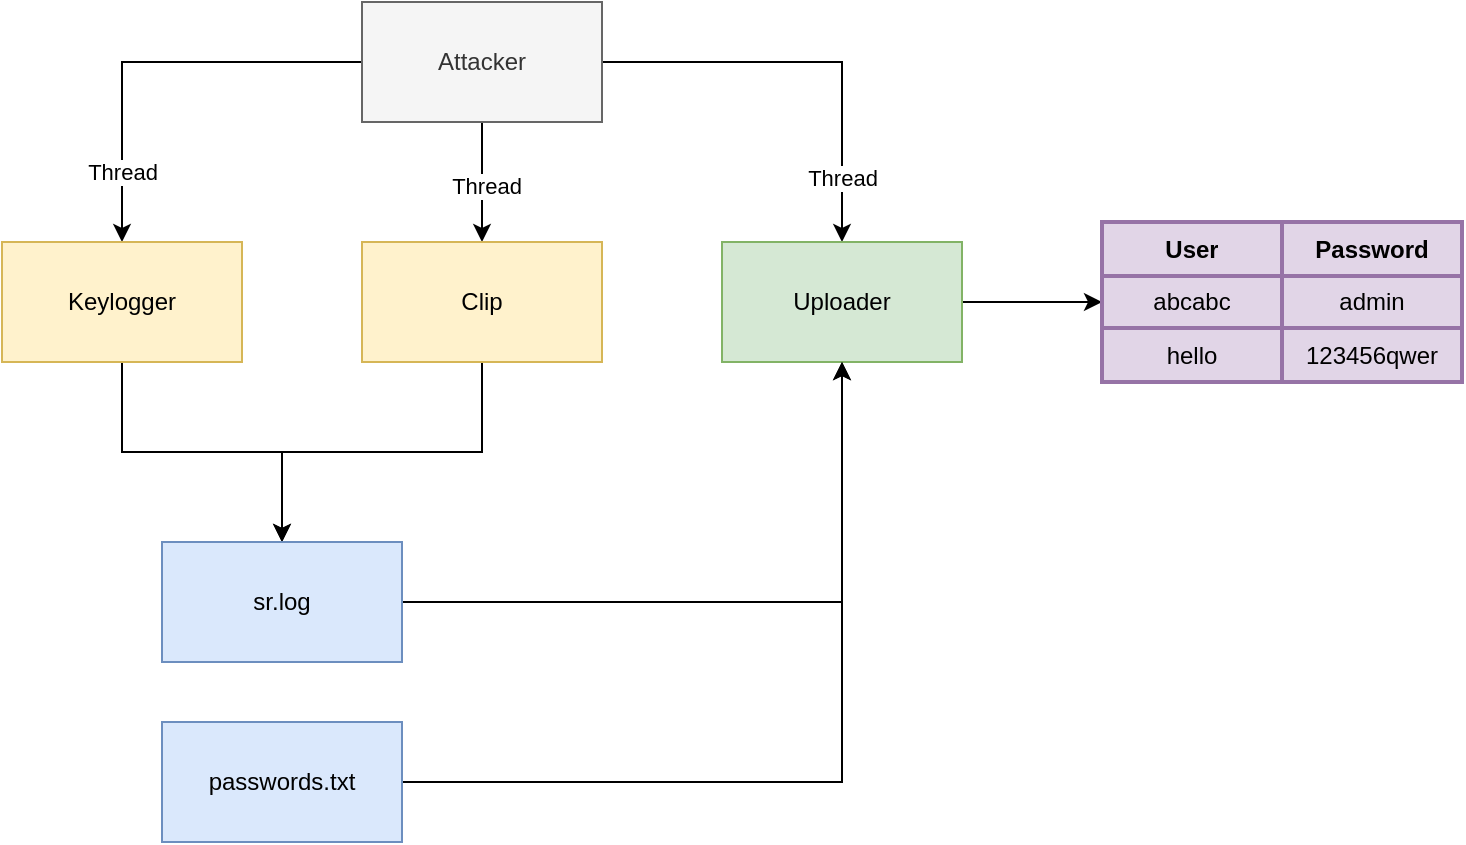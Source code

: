<mxfile version="24.2.8" type="github">
  <diagram name="第 1 页" id="DQxRmI1ZyJyh-4KjJlra">
    <mxGraphModel dx="1562" dy="845" grid="1" gridSize="10" guides="1" tooltips="1" connect="1" arrows="1" fold="1" page="1" pageScale="1" pageWidth="827" pageHeight="1169" math="0" shadow="0">
      <root>
        <mxCell id="0" />
        <mxCell id="1" parent="0" />
        <mxCell id="eIkynQ15-rhMvkaziV37-3" value="" style="edgeStyle=orthogonalEdgeStyle;rounded=0;orthogonalLoop=1;jettySize=auto;html=1;" edge="1" parent="1" source="eIkynQ15-rhMvkaziV37-1" target="eIkynQ15-rhMvkaziV37-2">
          <mxGeometry relative="1" as="geometry" />
        </mxCell>
        <mxCell id="eIkynQ15-rhMvkaziV37-14" value="Thread" style="edgeLabel;html=1;align=center;verticalAlign=middle;resizable=0;points=[];" vertex="1" connectable="0" parent="eIkynQ15-rhMvkaziV37-3">
          <mxGeometry x="0.667" relative="1" as="geometry">
            <mxPoint as="offset" />
          </mxGeometry>
        </mxCell>
        <mxCell id="eIkynQ15-rhMvkaziV37-5" value="" style="edgeStyle=orthogonalEdgeStyle;rounded=0;orthogonalLoop=1;jettySize=auto;html=1;" edge="1" parent="1" source="eIkynQ15-rhMvkaziV37-1" target="eIkynQ15-rhMvkaziV37-4">
          <mxGeometry relative="1" as="geometry" />
        </mxCell>
        <mxCell id="eIkynQ15-rhMvkaziV37-15" value="Thread" style="edgeLabel;html=1;align=center;verticalAlign=middle;resizable=0;points=[];" vertex="1" connectable="0" parent="eIkynQ15-rhMvkaziV37-5">
          <mxGeometry x="0.067" y="2" relative="1" as="geometry">
            <mxPoint as="offset" />
          </mxGeometry>
        </mxCell>
        <mxCell id="eIkynQ15-rhMvkaziV37-7" value="" style="edgeStyle=orthogonalEdgeStyle;rounded=0;orthogonalLoop=1;jettySize=auto;html=1;" edge="1" parent="1" source="eIkynQ15-rhMvkaziV37-1" target="eIkynQ15-rhMvkaziV37-6">
          <mxGeometry relative="1" as="geometry" />
        </mxCell>
        <mxCell id="eIkynQ15-rhMvkaziV37-16" value="Thread" style="edgeLabel;html=1;align=center;verticalAlign=middle;resizable=0;points=[];" vertex="1" connectable="0" parent="eIkynQ15-rhMvkaziV37-7">
          <mxGeometry x="0.695" relative="1" as="geometry">
            <mxPoint as="offset" />
          </mxGeometry>
        </mxCell>
        <mxCell id="eIkynQ15-rhMvkaziV37-1" value="Attacker" style="rounded=0;whiteSpace=wrap;html=1;fillColor=#f5f5f5;fontColor=#333333;strokeColor=#666666;" vertex="1" parent="1">
          <mxGeometry x="190" y="80" width="120" height="60" as="geometry" />
        </mxCell>
        <mxCell id="eIkynQ15-rhMvkaziV37-9" value="" style="edgeStyle=orthogonalEdgeStyle;rounded=0;orthogonalLoop=1;jettySize=auto;html=1;" edge="1" parent="1" source="eIkynQ15-rhMvkaziV37-2" target="eIkynQ15-rhMvkaziV37-8">
          <mxGeometry relative="1" as="geometry" />
        </mxCell>
        <mxCell id="eIkynQ15-rhMvkaziV37-2" value="Keylogger" style="rounded=0;whiteSpace=wrap;html=1;fillColor=#fff2cc;strokeColor=#d6b656;" vertex="1" parent="1">
          <mxGeometry x="10" y="200" width="120" height="60" as="geometry" />
        </mxCell>
        <mxCell id="eIkynQ15-rhMvkaziV37-10" style="edgeStyle=orthogonalEdgeStyle;rounded=0;orthogonalLoop=1;jettySize=auto;html=1;entryX=0.5;entryY=0;entryDx=0;entryDy=0;" edge="1" parent="1" source="eIkynQ15-rhMvkaziV37-4" target="eIkynQ15-rhMvkaziV37-8">
          <mxGeometry relative="1" as="geometry" />
        </mxCell>
        <mxCell id="eIkynQ15-rhMvkaziV37-4" value="Clip" style="rounded=0;whiteSpace=wrap;html=1;fillColor=#fff2cc;strokeColor=#d6b656;" vertex="1" parent="1">
          <mxGeometry x="190" y="200" width="120" height="60" as="geometry" />
        </mxCell>
        <mxCell id="eIkynQ15-rhMvkaziV37-31" style="edgeStyle=orthogonalEdgeStyle;rounded=0;orthogonalLoop=1;jettySize=auto;html=1;exitX=1;exitY=0.5;exitDx=0;exitDy=0;entryX=0;entryY=0.5;entryDx=0;entryDy=0;" edge="1" parent="1" source="eIkynQ15-rhMvkaziV37-6" target="eIkynQ15-rhMvkaziV37-25">
          <mxGeometry relative="1" as="geometry" />
        </mxCell>
        <mxCell id="eIkynQ15-rhMvkaziV37-6" value="Uploader" style="rounded=0;whiteSpace=wrap;html=1;fillColor=#d5e8d4;strokeColor=#82b366;" vertex="1" parent="1">
          <mxGeometry x="370" y="200" width="120" height="60" as="geometry" />
        </mxCell>
        <mxCell id="eIkynQ15-rhMvkaziV37-11" style="edgeStyle=orthogonalEdgeStyle;rounded=0;orthogonalLoop=1;jettySize=auto;html=1;entryX=0.5;entryY=1;entryDx=0;entryDy=0;" edge="1" parent="1" source="eIkynQ15-rhMvkaziV37-8" target="eIkynQ15-rhMvkaziV37-6">
          <mxGeometry relative="1" as="geometry" />
        </mxCell>
        <mxCell id="eIkynQ15-rhMvkaziV37-8" value="sr.log" style="rounded=0;whiteSpace=wrap;html=1;fillColor=#dae8fc;strokeColor=#6c8ebf;" vertex="1" parent="1">
          <mxGeometry x="90" y="350" width="120" height="60" as="geometry" />
        </mxCell>
        <mxCell id="eIkynQ15-rhMvkaziV37-13" style="edgeStyle=orthogonalEdgeStyle;rounded=0;orthogonalLoop=1;jettySize=auto;html=1;entryX=0.5;entryY=1;entryDx=0;entryDy=0;" edge="1" parent="1" source="eIkynQ15-rhMvkaziV37-12" target="eIkynQ15-rhMvkaziV37-6">
          <mxGeometry relative="1" as="geometry" />
        </mxCell>
        <mxCell id="eIkynQ15-rhMvkaziV37-12" value="passwords.txt" style="rounded=0;whiteSpace=wrap;html=1;fillColor=#dae8fc;strokeColor=#6c8ebf;" vertex="1" parent="1">
          <mxGeometry x="90" y="440" width="120" height="60" as="geometry" />
        </mxCell>
        <mxCell id="eIkynQ15-rhMvkaziV37-21" value="" style="shape=table;html=1;whiteSpace=wrap;startSize=0;container=1;collapsible=0;childLayout=tableLayout;strokeWidth=2;fillColor=#e1d5e7;strokeColor=#9673a6;" vertex="1" parent="1">
          <mxGeometry x="560" y="190" width="180" height="80" as="geometry" />
        </mxCell>
        <mxCell id="eIkynQ15-rhMvkaziV37-22" value="" style="shape=tableRow;horizontal=0;startSize=0;swimlaneHead=0;swimlaneBody=0;top=0;left=0;bottom=0;right=0;collapsible=0;dropTarget=0;fillColor=none;points=[[0,0.5],[1,0.5]];portConstraint=eastwest;" vertex="1" parent="eIkynQ15-rhMvkaziV37-21">
          <mxGeometry width="180" height="27" as="geometry" />
        </mxCell>
        <mxCell id="eIkynQ15-rhMvkaziV37-23" value="User" style="shape=partialRectangle;html=1;whiteSpace=wrap;connectable=0;fillColor=none;top=0;left=0;bottom=0;right=0;overflow=hidden;fontStyle=1" vertex="1" parent="eIkynQ15-rhMvkaziV37-22">
          <mxGeometry width="90" height="27" as="geometry">
            <mxRectangle width="90" height="27" as="alternateBounds" />
          </mxGeometry>
        </mxCell>
        <mxCell id="eIkynQ15-rhMvkaziV37-24" value="Password" style="shape=partialRectangle;html=1;whiteSpace=wrap;connectable=0;fillColor=none;top=0;left=0;bottom=0;right=0;overflow=hidden;fontStyle=1" vertex="1" parent="eIkynQ15-rhMvkaziV37-22">
          <mxGeometry x="90" width="90" height="27" as="geometry">
            <mxRectangle width="90" height="27" as="alternateBounds" />
          </mxGeometry>
        </mxCell>
        <mxCell id="eIkynQ15-rhMvkaziV37-25" value="" style="shape=tableRow;horizontal=0;startSize=0;swimlaneHead=0;swimlaneBody=0;top=0;left=0;bottom=0;right=0;collapsible=0;dropTarget=0;fillColor=none;points=[[0,0.5],[1,0.5]];portConstraint=eastwest;" vertex="1" parent="eIkynQ15-rhMvkaziV37-21">
          <mxGeometry y="27" width="180" height="26" as="geometry" />
        </mxCell>
        <mxCell id="eIkynQ15-rhMvkaziV37-26" value="abcabc" style="shape=partialRectangle;html=1;whiteSpace=wrap;connectable=0;fillColor=none;top=0;left=0;bottom=0;right=0;overflow=hidden;" vertex="1" parent="eIkynQ15-rhMvkaziV37-25">
          <mxGeometry width="90" height="26" as="geometry">
            <mxRectangle width="90" height="26" as="alternateBounds" />
          </mxGeometry>
        </mxCell>
        <mxCell id="eIkynQ15-rhMvkaziV37-27" value="admin" style="shape=partialRectangle;html=1;whiteSpace=wrap;connectable=0;fillColor=none;top=0;left=0;bottom=0;right=0;overflow=hidden;" vertex="1" parent="eIkynQ15-rhMvkaziV37-25">
          <mxGeometry x="90" width="90" height="26" as="geometry">
            <mxRectangle width="90" height="26" as="alternateBounds" />
          </mxGeometry>
        </mxCell>
        <mxCell id="eIkynQ15-rhMvkaziV37-28" value="" style="shape=tableRow;horizontal=0;startSize=0;swimlaneHead=0;swimlaneBody=0;top=0;left=0;bottom=0;right=0;collapsible=0;dropTarget=0;fillColor=none;points=[[0,0.5],[1,0.5]];portConstraint=eastwest;" vertex="1" parent="eIkynQ15-rhMvkaziV37-21">
          <mxGeometry y="53" width="180" height="27" as="geometry" />
        </mxCell>
        <mxCell id="eIkynQ15-rhMvkaziV37-29" value="hello" style="shape=partialRectangle;html=1;whiteSpace=wrap;connectable=0;fillColor=none;top=0;left=0;bottom=0;right=0;overflow=hidden;" vertex="1" parent="eIkynQ15-rhMvkaziV37-28">
          <mxGeometry width="90" height="27" as="geometry">
            <mxRectangle width="90" height="27" as="alternateBounds" />
          </mxGeometry>
        </mxCell>
        <mxCell id="eIkynQ15-rhMvkaziV37-30" value="123456qwer" style="shape=partialRectangle;html=1;whiteSpace=wrap;connectable=0;fillColor=none;top=0;left=0;bottom=0;right=0;overflow=hidden;" vertex="1" parent="eIkynQ15-rhMvkaziV37-28">
          <mxGeometry x="90" width="90" height="27" as="geometry">
            <mxRectangle width="90" height="27" as="alternateBounds" />
          </mxGeometry>
        </mxCell>
      </root>
    </mxGraphModel>
  </diagram>
</mxfile>
